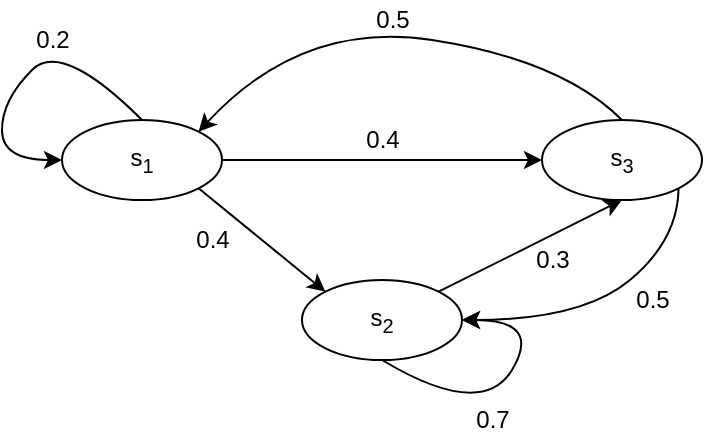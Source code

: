 <mxfile version="13.6.2" type="device"><diagram id="-PSL_O1zI_02CmA0JcAF" name="Page-1"><mxGraphModel dx="1350" dy="816" grid="1" gridSize="10" guides="1" tooltips="1" connect="1" arrows="1" fold="1" page="1" pageScale="1" pageWidth="850" pageHeight="1100" math="0" shadow="0"><root><mxCell id="0"/><mxCell id="1" parent="0"/><mxCell id="sCH1s96as13vfHvLWn-L-1" value="s&lt;sub&gt;1&lt;/sub&gt;" style="ellipse;whiteSpace=wrap;html=1;" vertex="1" parent="1"><mxGeometry x="160" y="80" width="80" height="40" as="geometry"/></mxCell><mxCell id="sCH1s96as13vfHvLWn-L-3" value="s&lt;sub&gt;2&lt;/sub&gt;" style="ellipse;whiteSpace=wrap;html=1;" vertex="1" parent="1"><mxGeometry x="280" y="160" width="80" height="40" as="geometry"/></mxCell><mxCell id="sCH1s96as13vfHvLWn-L-4" value="s&lt;sub&gt;3&lt;/sub&gt;" style="ellipse;whiteSpace=wrap;html=1;" vertex="1" parent="1"><mxGeometry x="400" y="80" width="80" height="40" as="geometry"/></mxCell><mxCell id="sCH1s96as13vfHvLWn-L-5" value="" style="endArrow=classic;html=1;exitX=1;exitY=0.5;exitDx=0;exitDy=0;entryX=0;entryY=0.5;entryDx=0;entryDy=0;" edge="1" parent="1" source="sCH1s96as13vfHvLWn-L-1" target="sCH1s96as13vfHvLWn-L-4"><mxGeometry width="50" height="50" relative="1" as="geometry"><mxPoint x="400" y="440" as="sourcePoint"/><mxPoint x="450" y="390" as="targetPoint"/></mxGeometry></mxCell><mxCell id="sCH1s96as13vfHvLWn-L-6" value="" style="endArrow=classic;html=1;exitX=1;exitY=1;exitDx=0;exitDy=0;entryX=0;entryY=0;entryDx=0;entryDy=0;" edge="1" parent="1" source="sCH1s96as13vfHvLWn-L-1" target="sCH1s96as13vfHvLWn-L-3"><mxGeometry width="50" height="50" relative="1" as="geometry"><mxPoint x="400" y="440" as="sourcePoint"/><mxPoint x="450" y="390" as="targetPoint"/></mxGeometry></mxCell><mxCell id="sCH1s96as13vfHvLWn-L-7" value="" style="endArrow=classic;html=1;exitX=1;exitY=0;exitDx=0;exitDy=0;entryX=0.5;entryY=1;entryDx=0;entryDy=0;" edge="1" parent="1" source="sCH1s96as13vfHvLWn-L-3" target="sCH1s96as13vfHvLWn-L-4"><mxGeometry width="50" height="50" relative="1" as="geometry"><mxPoint x="400" y="440" as="sourcePoint"/><mxPoint x="450" y="390" as="targetPoint"/></mxGeometry></mxCell><mxCell id="sCH1s96as13vfHvLWn-L-10" value="" style="curved=1;endArrow=classic;html=1;exitX=0.5;exitY=0;exitDx=0;exitDy=0;entryX=0;entryY=0.5;entryDx=0;entryDy=0;" edge="1" parent="1" source="sCH1s96as13vfHvLWn-L-1" target="sCH1s96as13vfHvLWn-L-1"><mxGeometry width="50" height="50" relative="1" as="geometry"><mxPoint x="100" y="80" as="sourcePoint"/><mxPoint x="150" y="30" as="targetPoint"/><Array as="points"><mxPoint x="160" y="40"/><mxPoint x="130" y="70"/><mxPoint x="130" y="100"/></Array></mxGeometry></mxCell><mxCell id="sCH1s96as13vfHvLWn-L-12" value="" style="curved=1;endArrow=classic;html=1;exitX=0.5;exitY=0;exitDx=0;exitDy=0;entryX=1;entryY=0;entryDx=0;entryDy=0;" edge="1" parent="1" source="sCH1s96as13vfHvLWn-L-4" target="sCH1s96as13vfHvLWn-L-1"><mxGeometry width="50" height="50" relative="1" as="geometry"><mxPoint x="425" y="60" as="sourcePoint"/><mxPoint x="475" y="10" as="targetPoint"/><Array as="points"><mxPoint x="410" y="50"/><mxPoint x="280" y="30"/></Array></mxGeometry></mxCell><mxCell id="sCH1s96as13vfHvLWn-L-13" value="" style="curved=1;endArrow=classic;html=1;exitX=0.5;exitY=1;exitDx=0;exitDy=0;entryX=1;entryY=0.5;entryDx=0;entryDy=0;" edge="1" parent="1" source="sCH1s96as13vfHvLWn-L-3" target="sCH1s96as13vfHvLWn-L-3"><mxGeometry width="50" height="50" relative="1" as="geometry"><mxPoint x="400" y="330" as="sourcePoint"/><mxPoint x="450" y="280" as="targetPoint"/><Array as="points"><mxPoint x="370" y="230"/><mxPoint x="400" y="180"/></Array></mxGeometry></mxCell><mxCell id="sCH1s96as13vfHvLWn-L-14" value="0.2" style="text;html=1;align=center;verticalAlign=middle;resizable=0;points=[];autosize=1;" vertex="1" parent="1"><mxGeometry x="140" y="30" width="30" height="20" as="geometry"/></mxCell><mxCell id="sCH1s96as13vfHvLWn-L-15" value="0.4" style="text;html=1;align=center;verticalAlign=middle;resizable=0;points=[];autosize=1;" vertex="1" parent="1"><mxGeometry x="305" y="80" width="30" height="20" as="geometry"/></mxCell><mxCell id="sCH1s96as13vfHvLWn-L-16" value="0.4" style="text;html=1;align=center;verticalAlign=middle;resizable=0;points=[];autosize=1;" vertex="1" parent="1"><mxGeometry x="220" y="130" width="30" height="20" as="geometry"/></mxCell><mxCell id="sCH1s96as13vfHvLWn-L-17" value="0.5" style="text;html=1;align=center;verticalAlign=middle;resizable=0;points=[];autosize=1;" vertex="1" parent="1"><mxGeometry x="310" y="20" width="30" height="20" as="geometry"/></mxCell><mxCell id="sCH1s96as13vfHvLWn-L-18" value="0.7" style="text;html=1;align=center;verticalAlign=middle;resizable=0;points=[];autosize=1;" vertex="1" parent="1"><mxGeometry x="360" y="220" width="30" height="20" as="geometry"/></mxCell><mxCell id="sCH1s96as13vfHvLWn-L-19" value="0.3" style="text;html=1;align=center;verticalAlign=middle;resizable=0;points=[];autosize=1;" vertex="1" parent="1"><mxGeometry x="390" y="140" width="30" height="20" as="geometry"/></mxCell><mxCell id="sCH1s96as13vfHvLWn-L-20" value="" style="curved=1;endArrow=classic;html=1;exitX=1;exitY=1;exitDx=0;exitDy=0;entryX=1;entryY=0.5;entryDx=0;entryDy=0;" edge="1" parent="1" source="sCH1s96as13vfHvLWn-L-4" target="sCH1s96as13vfHvLWn-L-3"><mxGeometry width="50" height="50" relative="1" as="geometry"><mxPoint x="400" y="330" as="sourcePoint"/><mxPoint x="450" y="280" as="targetPoint"/><Array as="points"><mxPoint x="468" y="140"/><mxPoint x="420" y="180"/></Array></mxGeometry></mxCell><mxCell id="sCH1s96as13vfHvLWn-L-21" value="0.5" style="text;html=1;align=center;verticalAlign=middle;resizable=0;points=[];autosize=1;" vertex="1" parent="1"><mxGeometry x="440" y="160" width="30" height="20" as="geometry"/></mxCell></root></mxGraphModel></diagram></mxfile>